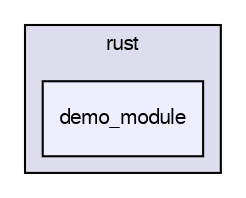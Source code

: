 digraph "sw/airborne/modules/rust/demo_module" {
  compound=true
  node [ fontsize="10", fontname="FreeSans"];
  edge [ labelfontsize="10", labelfontname="FreeSans"];
  subgraph clusterdir_19eaf27296313f09cdbfc5bb25e0962f {
    graph [ bgcolor="#ddddee", pencolor="black", label="rust" fontname="FreeSans", fontsize="10", URL="dir_19eaf27296313f09cdbfc5bb25e0962f.html"]
  dir_4d7dd91f9679a3cd9ee0cebc676c7025 [shape=box, label="demo_module", style="filled", fillcolor="#eeeeff", pencolor="black", URL="dir_4d7dd91f9679a3cd9ee0cebc676c7025.html"];
  }
}
